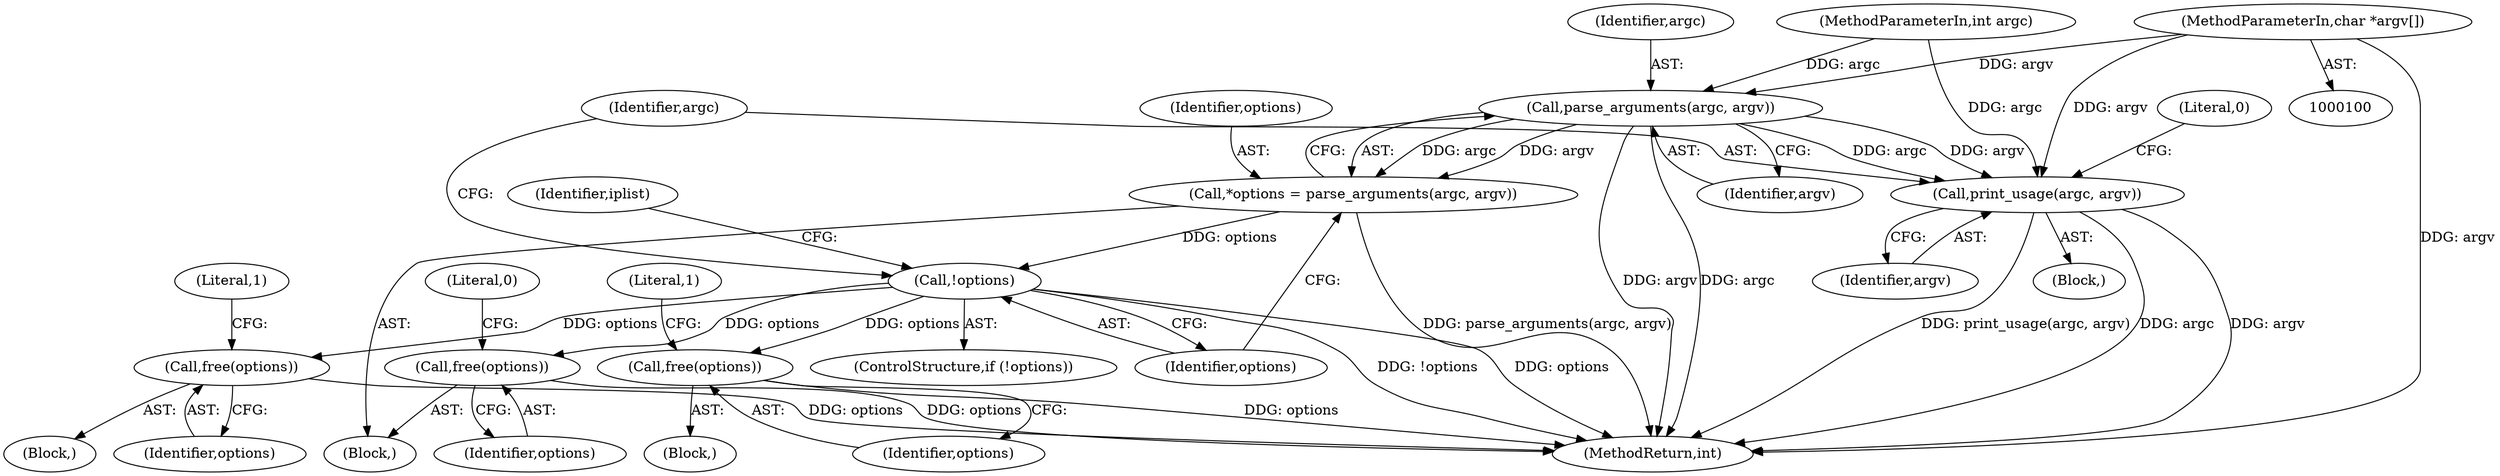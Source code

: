 digraph "0_libplist_7391a506352c009fe044dead7baad9e22dd279ee@array" {
"1000102" [label="(MethodParameterIn,char *argv[])"];
"1000132" [label="(Call,parse_arguments(argc, argv))"];
"1000130" [label="(Call,*options = parse_arguments(argc, argv))"];
"1000136" [label="(Call,!options)"];
"1000155" [label="(Call,free(options))"];
"1000260" [label="(Call,free(options))"];
"1000284" [label="(Call,free(options))"];
"1000139" [label="(Call,print_usage(argc, argv))"];
"1000285" [label="(Identifier,options)"];
"1000139" [label="(Call,print_usage(argc, argv))"];
"1000287" [label="(Literal,0)"];
"1000137" [label="(Identifier,options)"];
"1000130" [label="(Call,*options = parse_arguments(argc, argv))"];
"1000143" [label="(Literal,0)"];
"1000155" [label="(Call,free(options))"];
"1000284" [label="(Call,free(options))"];
"1000141" [label="(Identifier,argv)"];
"1000140" [label="(Identifier,argc)"];
"1000156" [label="(Identifier,options)"];
"1000101" [label="(MethodParameterIn,int argc)"];
"1000136" [label="(Call,!options)"];
"1000138" [label="(Block,)"];
"1000135" [label="(ControlStructure,if (!options))"];
"1000133" [label="(Identifier,argc)"];
"1000131" [label="(Identifier,options)"];
"1000103" [label="(Block,)"];
"1000102" [label="(MethodParameterIn,char *argv[])"];
"1000154" [label="(Block,)"];
"1000263" [label="(Literal,1)"];
"1000288" [label="(MethodReturn,int)"];
"1000134" [label="(Identifier,argv)"];
"1000132" [label="(Call,parse_arguments(argc, argv))"];
"1000260" [label="(Call,free(options))"];
"1000261" [label="(Identifier,options)"];
"1000145" [label="(Identifier,iplist)"];
"1000259" [label="(Block,)"];
"1000158" [label="(Literal,1)"];
"1000102" -> "1000100"  [label="AST: "];
"1000102" -> "1000288"  [label="DDG: argv"];
"1000102" -> "1000132"  [label="DDG: argv"];
"1000102" -> "1000139"  [label="DDG: argv"];
"1000132" -> "1000130"  [label="AST: "];
"1000132" -> "1000134"  [label="CFG: "];
"1000133" -> "1000132"  [label="AST: "];
"1000134" -> "1000132"  [label="AST: "];
"1000130" -> "1000132"  [label="CFG: "];
"1000132" -> "1000288"  [label="DDG: argv"];
"1000132" -> "1000288"  [label="DDG: argc"];
"1000132" -> "1000130"  [label="DDG: argc"];
"1000132" -> "1000130"  [label="DDG: argv"];
"1000101" -> "1000132"  [label="DDG: argc"];
"1000132" -> "1000139"  [label="DDG: argc"];
"1000132" -> "1000139"  [label="DDG: argv"];
"1000130" -> "1000103"  [label="AST: "];
"1000131" -> "1000130"  [label="AST: "];
"1000137" -> "1000130"  [label="CFG: "];
"1000130" -> "1000288"  [label="DDG: parse_arguments(argc, argv)"];
"1000130" -> "1000136"  [label="DDG: options"];
"1000136" -> "1000135"  [label="AST: "];
"1000136" -> "1000137"  [label="CFG: "];
"1000137" -> "1000136"  [label="AST: "];
"1000140" -> "1000136"  [label="CFG: "];
"1000145" -> "1000136"  [label="CFG: "];
"1000136" -> "1000288"  [label="DDG: !options"];
"1000136" -> "1000288"  [label="DDG: options"];
"1000136" -> "1000155"  [label="DDG: options"];
"1000136" -> "1000260"  [label="DDG: options"];
"1000136" -> "1000284"  [label="DDG: options"];
"1000155" -> "1000154"  [label="AST: "];
"1000155" -> "1000156"  [label="CFG: "];
"1000156" -> "1000155"  [label="AST: "];
"1000158" -> "1000155"  [label="CFG: "];
"1000155" -> "1000288"  [label="DDG: options"];
"1000260" -> "1000259"  [label="AST: "];
"1000260" -> "1000261"  [label="CFG: "];
"1000261" -> "1000260"  [label="AST: "];
"1000263" -> "1000260"  [label="CFG: "];
"1000260" -> "1000288"  [label="DDG: options"];
"1000284" -> "1000103"  [label="AST: "];
"1000284" -> "1000285"  [label="CFG: "];
"1000285" -> "1000284"  [label="AST: "];
"1000287" -> "1000284"  [label="CFG: "];
"1000284" -> "1000288"  [label="DDG: options"];
"1000139" -> "1000138"  [label="AST: "];
"1000139" -> "1000141"  [label="CFG: "];
"1000140" -> "1000139"  [label="AST: "];
"1000141" -> "1000139"  [label="AST: "];
"1000143" -> "1000139"  [label="CFG: "];
"1000139" -> "1000288"  [label="DDG: argv"];
"1000139" -> "1000288"  [label="DDG: print_usage(argc, argv)"];
"1000139" -> "1000288"  [label="DDG: argc"];
"1000101" -> "1000139"  [label="DDG: argc"];
}

